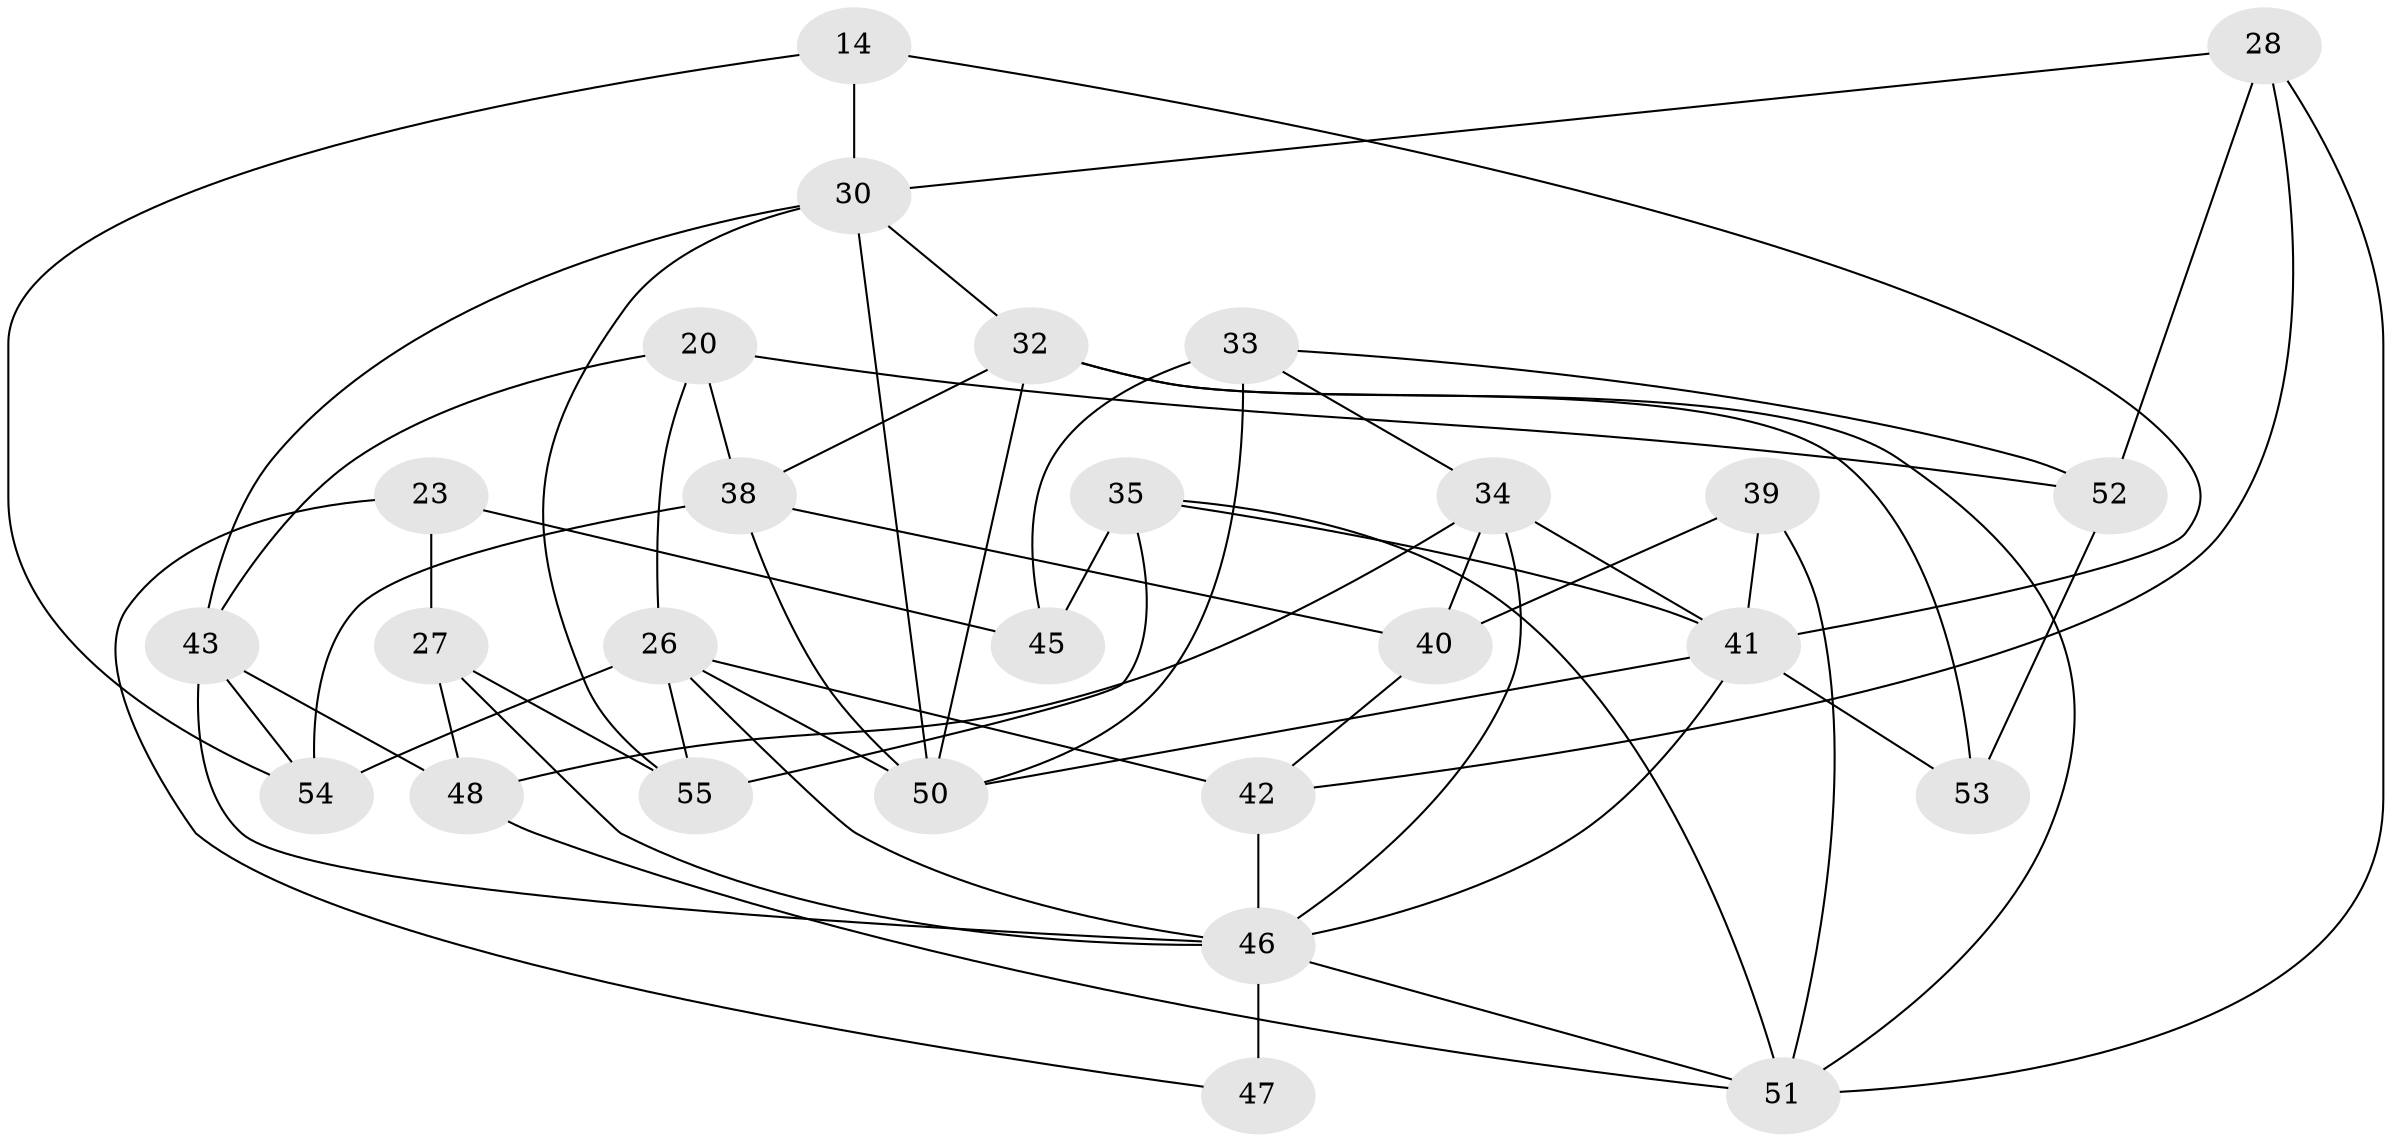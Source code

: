 // original degree distribution, {4: 1.0}
// Generated by graph-tools (version 1.1) at 2025/03/03/04/25 22:03:31]
// undirected, 27 vertices, 60 edges
graph export_dot {
graph [start="1"]
  node [color=gray90,style=filled];
  14;
  20;
  23;
  26 [super="+24"];
  27 [super="+9"];
  28;
  30 [super="+25"];
  32 [super="+3"];
  33 [super="+8"];
  34 [super="+5+29"];
  35;
  38 [super="+12"];
  39;
  40;
  41 [super="+10+19+21"];
  42 [super="+7"];
  43 [super="+22"];
  45;
  46 [super="+15+37+44"];
  47;
  48 [super="+1"];
  50 [super="+49"];
  51 [super="+36"];
  52;
  53;
  54;
  55;
  14 -- 54;
  14 -- 41;
  14 -- 30 [weight=2];
  20 -- 52;
  20 -- 43;
  20 -- 38;
  20 -- 26;
  23 -- 27 [weight=2];
  23 -- 45;
  23 -- 47;
  26 -- 54;
  26 -- 42 [weight=3];
  26 -- 50;
  26 -- 55;
  26 -- 46;
  27 -- 48 [weight=2];
  27 -- 55;
  27 -- 46;
  28 -- 52;
  28 -- 30;
  28 -- 42;
  28 -- 51;
  30 -- 50 [weight=2];
  30 -- 32;
  30 -- 55;
  30 -- 43;
  32 -- 53 [weight=2];
  32 -- 50;
  32 -- 38;
  32 -- 51;
  33 -- 52;
  33 -- 45 [weight=2];
  33 -- 34;
  33 -- 50 [weight=2];
  34 -- 48 [weight=2];
  34 -- 40;
  34 -- 41 [weight=2];
  34 -- 46 [weight=2];
  35 -- 55;
  35 -- 51;
  35 -- 45;
  35 -- 41;
  38 -- 54;
  38 -- 50 [weight=2];
  38 -- 40;
  39 -- 40;
  39 -- 41;
  39 -- 51 [weight=2];
  40 -- 42;
  41 -- 53;
  41 -- 50 [weight=2];
  41 -- 46 [weight=2];
  42 -- 46 [weight=3];
  43 -- 54;
  43 -- 46 [weight=2];
  43 -- 48;
  46 -- 47 [weight=3];
  46 -- 51 [weight=2];
  48 -- 51;
  52 -- 53;
}
